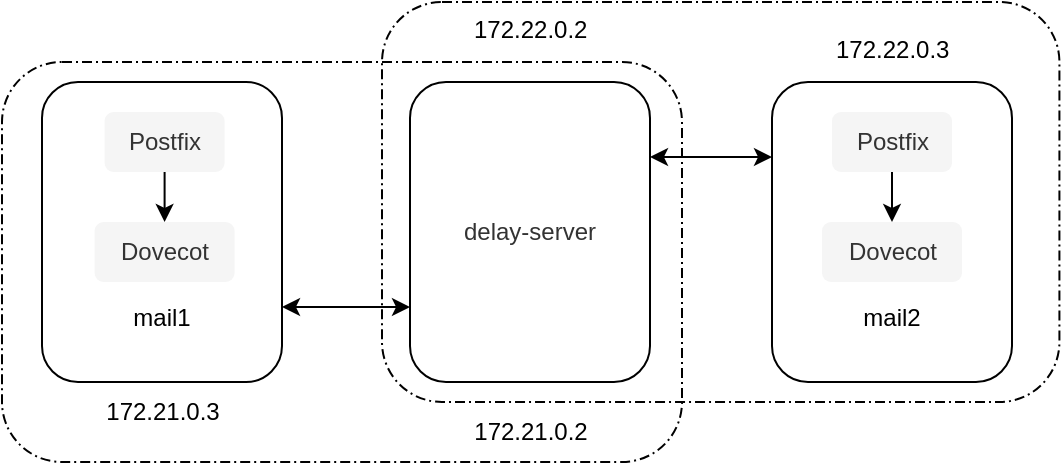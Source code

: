 <mxfile version="27.0.3">
  <diagram name="第 1 页" id="OcDM9iANdJN1S69kUgZ-">
    <mxGraphModel dx="687" dy="398" grid="1" gridSize="10" guides="1" tooltips="1" connect="1" arrows="1" fold="1" page="1" pageScale="1" pageWidth="827" pageHeight="1169" math="0" shadow="0">
      <root>
        <mxCell id="0" />
        <mxCell id="1" parent="0" />
        <mxCell id="4_nnYnIDkYbimVNSXqPT-34" value="" style="points=[[0.25,0,0],[0.5,0,0],[0.75,0,0],[1,0.25,0],[1,0.5,0],[1,0.75,0],[0.75,1,0],[0.5,1,0],[0.25,1,0],[0,0.75,0],[0,0.5,0],[0,0.25,0]];rounded=1;dashed=1;dashPattern=5 2 1 2;labelPosition=center;verticalLabelPosition=middle;align=center;verticalAlign=middle;fontSize=8;html=1;whiteSpace=wrap;fillColor=none;" vertex="1" parent="1">
          <mxGeometry x="390" y="40" width="338.71" height="200" as="geometry" />
        </mxCell>
        <mxCell id="4_nnYnIDkYbimVNSXqPT-33" value="&lt;div&gt;&lt;br&gt;&lt;/div&gt;&lt;div&gt;&lt;br&gt;&lt;/div&gt;&lt;div&gt;&lt;br&gt;&lt;/div&gt;&lt;div&gt;&lt;br&gt;&lt;/div&gt;&lt;div&gt;&lt;br&gt;&lt;/div&gt;&lt;div&gt;&lt;br&gt;&lt;/div&gt;&lt;div&gt;mail2&lt;/div&gt;" style="rounded=1;whiteSpace=wrap;html=1;" vertex="1" parent="1">
          <mxGeometry x="585" y="80" width="120" height="150" as="geometry" />
        </mxCell>
        <mxCell id="4_nnYnIDkYbimVNSXqPT-31" value="" style="points=[[0.25,0,0],[0.5,0,0],[0.75,0,0],[1,0.25,0],[1,0.5,0],[1,0.75,0],[0.75,1,0],[0.5,1,0],[0.25,1,0],[0,0.75,0],[0,0.5,0],[0,0.25,0]];rounded=1;dashed=1;dashPattern=5 2 1 2;labelPosition=center;verticalLabelPosition=middle;align=center;verticalAlign=middle;fontSize=8;html=1;whiteSpace=wrap;fillColor=none;" vertex="1" parent="1">
          <mxGeometry x="200" y="70" width="340" height="200" as="geometry" />
        </mxCell>
        <mxCell id="4_nnYnIDkYbimVNSXqPT-45" style="edgeStyle=orthogonalEdgeStyle;rounded=0;orthogonalLoop=1;jettySize=auto;html=1;exitX=1;exitY=0.75;exitDx=0;exitDy=0;entryX=0;entryY=0.75;entryDx=0;entryDy=0;startArrow=classic;startFill=1;" edge="1" parent="1" source="4_nnYnIDkYbimVNSXqPT-32" target="4_nnYnIDkYbimVNSXqPT-35">
          <mxGeometry relative="1" as="geometry" />
        </mxCell>
        <mxCell id="4_nnYnIDkYbimVNSXqPT-32" value="&lt;div&gt;&lt;br&gt;&lt;/div&gt;&lt;div&gt;&lt;br&gt;&lt;/div&gt;&lt;div&gt;&lt;br&gt;&lt;/div&gt;&lt;div&gt;&lt;br&gt;&lt;/div&gt;&lt;div&gt;&lt;br&gt;&lt;/div&gt;&lt;div&gt;&lt;br&gt;&lt;/div&gt;&lt;div&gt;mail1&lt;/div&gt;" style="rounded=1;whiteSpace=wrap;html=1;" vertex="1" parent="1">
          <mxGeometry x="220" y="80" width="120" height="150" as="geometry" />
        </mxCell>
        <mxCell id="4_nnYnIDkYbimVNSXqPT-6" value="Dovecot" style="text;html=1;align=center;verticalAlign=middle;resizable=0;points=[];autosize=1;strokeColor=none;fillColor=#f5f5f5;fontColor=#333333;rounded=1;" vertex="1" parent="1">
          <mxGeometry x="246.29" y="150" width="70" height="30" as="geometry" />
        </mxCell>
        <mxCell id="4_nnYnIDkYbimVNSXqPT-21" style="edgeStyle=orthogonalEdgeStyle;rounded=0;orthogonalLoop=1;jettySize=auto;html=1;" edge="1" parent="1" source="4_nnYnIDkYbimVNSXqPT-7" target="4_nnYnIDkYbimVNSXqPT-6">
          <mxGeometry relative="1" as="geometry" />
        </mxCell>
        <mxCell id="4_nnYnIDkYbimVNSXqPT-7" value="&lt;div&gt;Postfix&lt;/div&gt;" style="text;html=1;align=center;verticalAlign=middle;resizable=0;points=[];autosize=1;strokeColor=none;fillColor=#f5f5f5;fontColor=#333333;rounded=1;" vertex="1" parent="1">
          <mxGeometry x="251.29" y="95" width="60" height="30" as="geometry" />
        </mxCell>
        <mxCell id="4_nnYnIDkYbimVNSXqPT-25" value="Dovecot" style="text;html=1;align=center;verticalAlign=middle;resizable=0;points=[];autosize=1;strokeColor=none;fillColor=#f5f5f5;fontColor=#333333;rounded=1;" vertex="1" parent="1">
          <mxGeometry x="610" y="150" width="70" height="30" as="geometry" />
        </mxCell>
        <mxCell id="4_nnYnIDkYbimVNSXqPT-26" style="edgeStyle=orthogonalEdgeStyle;rounded=0;orthogonalLoop=1;jettySize=auto;html=1;" edge="1" parent="1" source="4_nnYnIDkYbimVNSXqPT-27" target="4_nnYnIDkYbimVNSXqPT-25">
          <mxGeometry relative="1" as="geometry" />
        </mxCell>
        <mxCell id="4_nnYnIDkYbimVNSXqPT-27" value="&lt;div&gt;Postfix&lt;/div&gt;" style="text;html=1;align=center;verticalAlign=middle;resizable=0;points=[];autosize=1;strokeColor=none;fillColor=#f5f5f5;fontColor=#333333;rounded=1;" vertex="1" parent="1">
          <mxGeometry x="615" y="95" width="60" height="30" as="geometry" />
        </mxCell>
        <mxCell id="4_nnYnIDkYbimVNSXqPT-46" style="edgeStyle=orthogonalEdgeStyle;rounded=0;orthogonalLoop=1;jettySize=auto;html=1;exitX=1;exitY=0.25;exitDx=0;exitDy=0;entryX=0;entryY=0.25;entryDx=0;entryDy=0;startArrow=classic;startFill=1;" edge="1" parent="1" source="4_nnYnIDkYbimVNSXqPT-35" target="4_nnYnIDkYbimVNSXqPT-33">
          <mxGeometry relative="1" as="geometry" />
        </mxCell>
        <mxCell id="4_nnYnIDkYbimVNSXqPT-35" value="&lt;span style=&quot;color: rgb(51, 51, 51); text-wrap-mode: nowrap;&quot;&gt;delay-server&lt;/span&gt;" style="rounded=1;whiteSpace=wrap;html=1;" vertex="1" parent="1">
          <mxGeometry x="404" y="80" width="120" height="150" as="geometry" />
        </mxCell>
        <mxCell id="4_nnYnIDkYbimVNSXqPT-36" value="172.21.0.3" style="text;html=1;align=center;verticalAlign=middle;resizable=0;points=[];autosize=1;strokeColor=none;fillColor=none;" vertex="1" parent="1">
          <mxGeometry x="240" y="230" width="80" height="30" as="geometry" />
        </mxCell>
        <mxCell id="4_nnYnIDkYbimVNSXqPT-38" value="172.22.0.3" style="text;whiteSpace=wrap;" vertex="1" parent="1">
          <mxGeometry x="615" y="50" width="60" height="20" as="geometry" />
        </mxCell>
        <mxCell id="4_nnYnIDkYbimVNSXqPT-39" value="172.22.0.2" style="text;whiteSpace=wrap;" vertex="1" parent="1">
          <mxGeometry x="434" y="40" width="60" height="20" as="geometry" />
        </mxCell>
        <mxCell id="4_nnYnIDkYbimVNSXqPT-41" value="172.21.0.2" style="text;html=1;align=center;verticalAlign=middle;resizable=0;points=[];autosize=1;strokeColor=none;fillColor=none;" vertex="1" parent="1">
          <mxGeometry x="424" y="240" width="80" height="30" as="geometry" />
        </mxCell>
      </root>
    </mxGraphModel>
  </diagram>
</mxfile>
